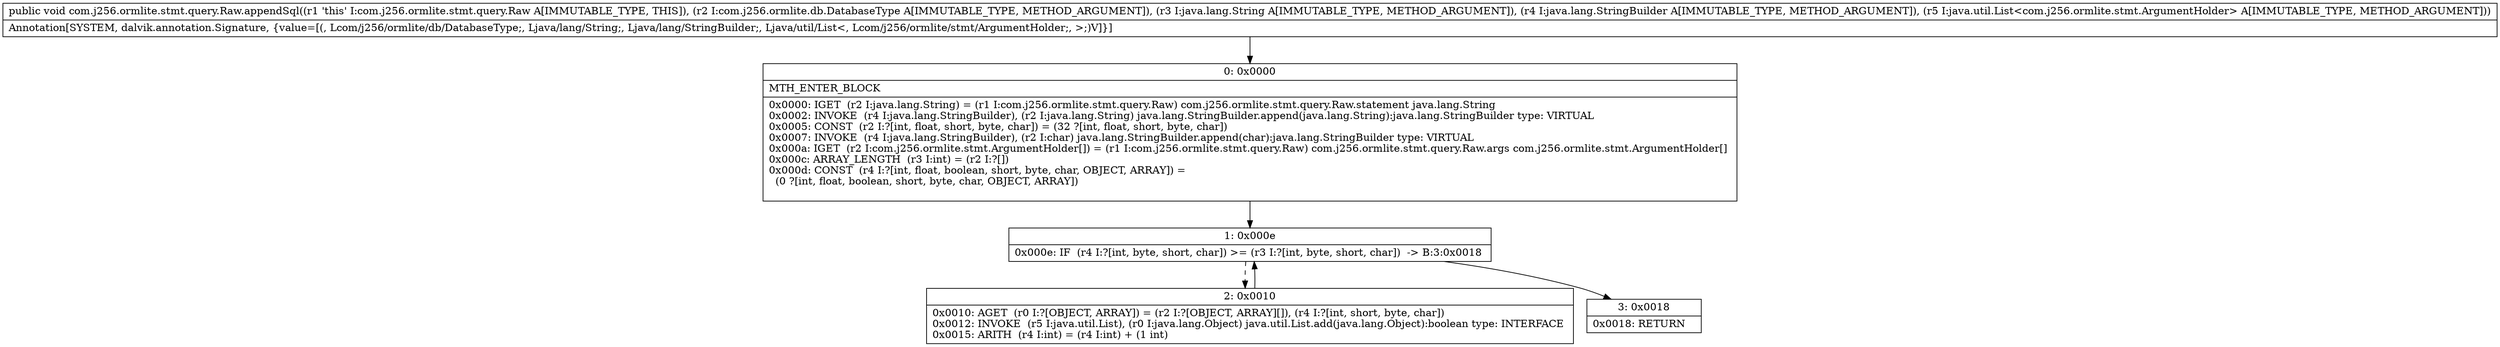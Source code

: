 digraph "CFG forcom.j256.ormlite.stmt.query.Raw.appendSql(Lcom\/j256\/ormlite\/db\/DatabaseType;Ljava\/lang\/String;Ljava\/lang\/StringBuilder;Ljava\/util\/List;)V" {
Node_0 [shape=record,label="{0\:\ 0x0000|MTH_ENTER_BLOCK\l|0x0000: IGET  (r2 I:java.lang.String) = (r1 I:com.j256.ormlite.stmt.query.Raw) com.j256.ormlite.stmt.query.Raw.statement java.lang.String \l0x0002: INVOKE  (r4 I:java.lang.StringBuilder), (r2 I:java.lang.String) java.lang.StringBuilder.append(java.lang.String):java.lang.StringBuilder type: VIRTUAL \l0x0005: CONST  (r2 I:?[int, float, short, byte, char]) = (32 ?[int, float, short, byte, char]) \l0x0007: INVOKE  (r4 I:java.lang.StringBuilder), (r2 I:char) java.lang.StringBuilder.append(char):java.lang.StringBuilder type: VIRTUAL \l0x000a: IGET  (r2 I:com.j256.ormlite.stmt.ArgumentHolder[]) = (r1 I:com.j256.ormlite.stmt.query.Raw) com.j256.ormlite.stmt.query.Raw.args com.j256.ormlite.stmt.ArgumentHolder[] \l0x000c: ARRAY_LENGTH  (r3 I:int) = (r2 I:?[]) \l0x000d: CONST  (r4 I:?[int, float, boolean, short, byte, char, OBJECT, ARRAY]) = \l  (0 ?[int, float, boolean, short, byte, char, OBJECT, ARRAY])\l \l}"];
Node_1 [shape=record,label="{1\:\ 0x000e|0x000e: IF  (r4 I:?[int, byte, short, char]) \>= (r3 I:?[int, byte, short, char])  \-\> B:3:0x0018 \l}"];
Node_2 [shape=record,label="{2\:\ 0x0010|0x0010: AGET  (r0 I:?[OBJECT, ARRAY]) = (r2 I:?[OBJECT, ARRAY][]), (r4 I:?[int, short, byte, char]) \l0x0012: INVOKE  (r5 I:java.util.List), (r0 I:java.lang.Object) java.util.List.add(java.lang.Object):boolean type: INTERFACE \l0x0015: ARITH  (r4 I:int) = (r4 I:int) + (1 int) \l}"];
Node_3 [shape=record,label="{3\:\ 0x0018|0x0018: RETURN   \l}"];
MethodNode[shape=record,label="{public void com.j256.ormlite.stmt.query.Raw.appendSql((r1 'this' I:com.j256.ormlite.stmt.query.Raw A[IMMUTABLE_TYPE, THIS]), (r2 I:com.j256.ormlite.db.DatabaseType A[IMMUTABLE_TYPE, METHOD_ARGUMENT]), (r3 I:java.lang.String A[IMMUTABLE_TYPE, METHOD_ARGUMENT]), (r4 I:java.lang.StringBuilder A[IMMUTABLE_TYPE, METHOD_ARGUMENT]), (r5 I:java.util.List\<com.j256.ormlite.stmt.ArgumentHolder\> A[IMMUTABLE_TYPE, METHOD_ARGUMENT]))  | Annotation[SYSTEM, dalvik.annotation.Signature, \{value=[(, Lcom\/j256\/ormlite\/db\/DatabaseType;, Ljava\/lang\/String;, Ljava\/lang\/StringBuilder;, Ljava\/util\/List\<, Lcom\/j256\/ormlite\/stmt\/ArgumentHolder;, \>;)V]\}]\l}"];
MethodNode -> Node_0;
Node_0 -> Node_1;
Node_1 -> Node_2[style=dashed];
Node_1 -> Node_3;
Node_2 -> Node_1;
}

